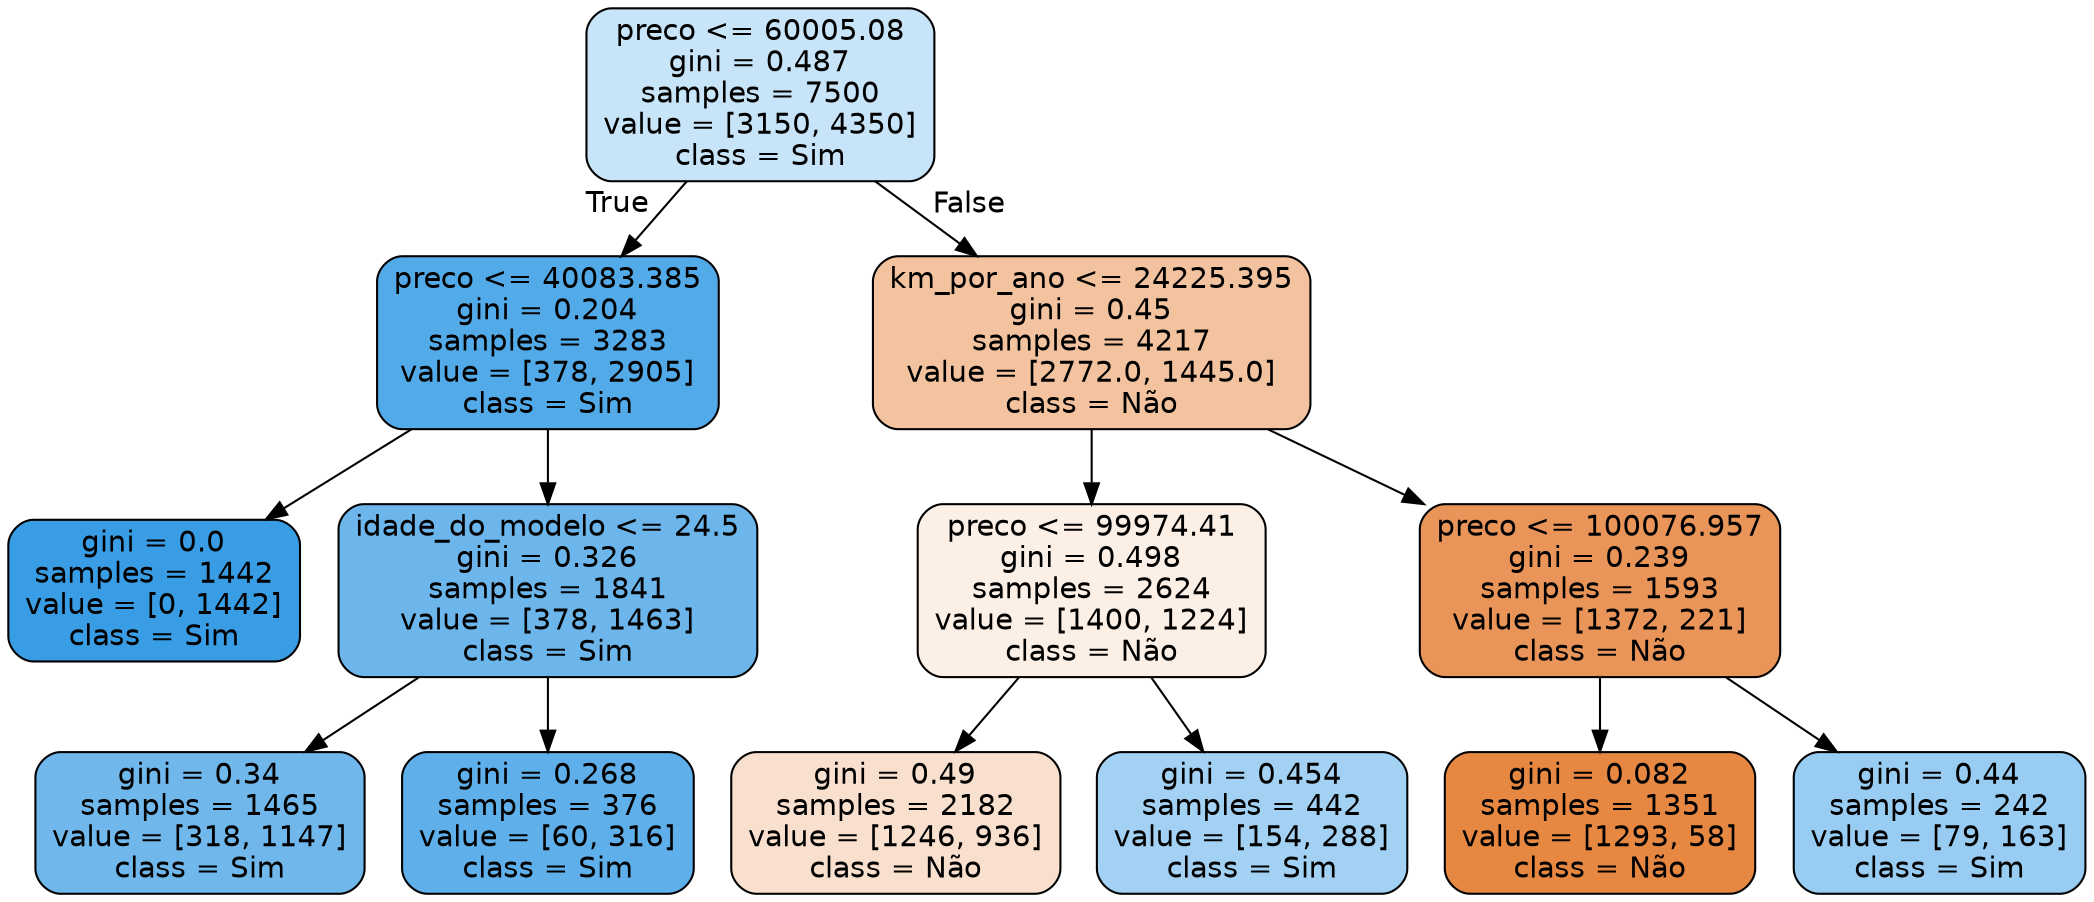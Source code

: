 digraph Tree {
node [shape=box, style="filled, rounded", color="black", fontname="helvetica"] ;
edge [fontname="helvetica"] ;
0 [label="preco <= 60005.08\ngini = 0.487\nsamples = 7500\nvalue = [3150, 4350]\nclass = Sim", fillcolor="#c8e4f8"] ;
1 [label="preco <= 40083.385\ngini = 0.204\nsamples = 3283\nvalue = [378, 2905]\nclass = Sim", fillcolor="#53aae8"] ;
0 -> 1 [labeldistance=2.5, labelangle=45, headlabel="True"] ;
2 [label="gini = 0.0\nsamples = 1442\nvalue = [0, 1442]\nclass = Sim", fillcolor="#399de5"] ;
1 -> 2 ;
3 [label="idade_do_modelo <= 24.5\ngini = 0.326\nsamples = 1841\nvalue = [378, 1463]\nclass = Sim", fillcolor="#6cb6ec"] ;
1 -> 3 ;
4 [label="gini = 0.34\nsamples = 1465\nvalue = [318, 1147]\nclass = Sim", fillcolor="#70b8ec"] ;
3 -> 4 ;
5 [label="gini = 0.268\nsamples = 376\nvalue = [60, 316]\nclass = Sim", fillcolor="#5fb0ea"] ;
3 -> 5 ;
6 [label="km_por_ano <= 24225.395\ngini = 0.45\nsamples = 4217\nvalue = [2772.0, 1445.0]\nclass = Não", fillcolor="#f3c3a0"] ;
0 -> 6 [labeldistance=2.5, labelangle=-45, headlabel="False"] ;
7 [label="preco <= 99974.41\ngini = 0.498\nsamples = 2624\nvalue = [1400, 1224]\nclass = Não", fillcolor="#fcefe6"] ;
6 -> 7 ;
8 [label="gini = 0.49\nsamples = 2182\nvalue = [1246, 936]\nclass = Não", fillcolor="#f9e0ce"] ;
7 -> 8 ;
9 [label="gini = 0.454\nsamples = 442\nvalue = [154, 288]\nclass = Sim", fillcolor="#a3d1f3"] ;
7 -> 9 ;
10 [label="preco <= 100076.957\ngini = 0.239\nsamples = 1593\nvalue = [1372, 221]\nclass = Não", fillcolor="#e99559"] ;
6 -> 10 ;
11 [label="gini = 0.082\nsamples = 1351\nvalue = [1293, 58]\nclass = Não", fillcolor="#e68742"] ;
10 -> 11 ;
12 [label="gini = 0.44\nsamples = 242\nvalue = [79, 163]\nclass = Sim", fillcolor="#99ccf2"] ;
10 -> 12 ;
}
